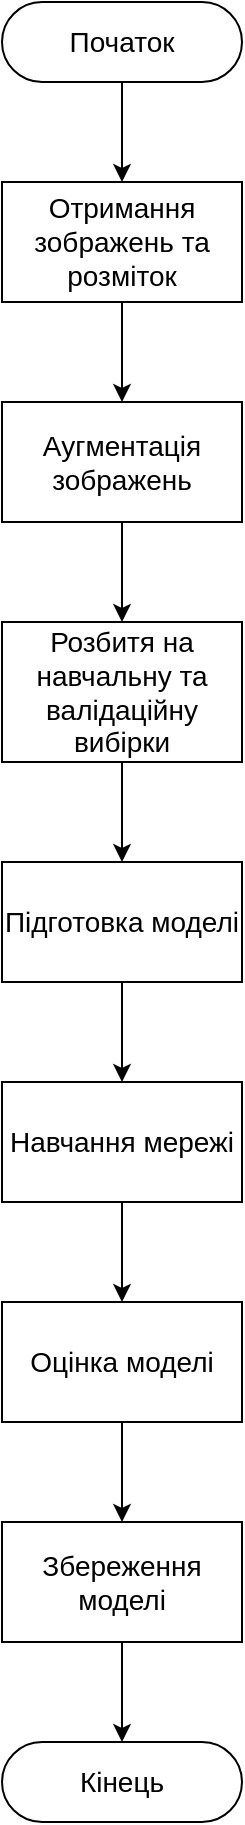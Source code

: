 <mxfile version="24.4.10" type="google">
  <diagram name="Страница — 1" id="Hvq80VNMqJig34xqhuac">
    <mxGraphModel grid="1" page="1" gridSize="10" guides="1" tooltips="1" connect="1" arrows="1" fold="1" pageScale="1" pageWidth="827" pageHeight="1169" math="0" shadow="0">
      <root>
        <mxCell id="0" />
        <mxCell id="1" parent="0" />
        <mxCell id="qG3oPIJo5Xr3DXwwWbxI-10" style="edgeStyle=orthogonalEdgeStyle;rounded=0;orthogonalLoop=1;jettySize=auto;html=1;entryX=0.5;entryY=0;entryDx=0;entryDy=0;" edge="1" parent="1" source="qG3oPIJo5Xr3DXwwWbxI-1" target="qG3oPIJo5Xr3DXwwWbxI-2">
          <mxGeometry relative="1" as="geometry" />
        </mxCell>
        <mxCell id="qG3oPIJo5Xr3DXwwWbxI-1" value="&lt;font style=&quot;font-size: 14px;&quot;&gt;Початок&lt;/font&gt;" style="rounded=1;whiteSpace=wrap;html=1;arcSize=50;" vertex="1" parent="1">
          <mxGeometry x="340" y="60" width="120" height="40" as="geometry" />
        </mxCell>
        <mxCell id="qG3oPIJo5Xr3DXwwWbxI-11" style="edgeStyle=orthogonalEdgeStyle;rounded=0;orthogonalLoop=1;jettySize=auto;html=1;entryX=0.5;entryY=0;entryDx=0;entryDy=0;" edge="1" parent="1" source="qG3oPIJo5Xr3DXwwWbxI-2" target="qG3oPIJo5Xr3DXwwWbxI-3">
          <mxGeometry relative="1" as="geometry" />
        </mxCell>
        <mxCell id="qG3oPIJo5Xr3DXwwWbxI-2" value="&lt;font style=&quot;font-size: 14px;&quot;&gt;Отримання зображень та розміток&lt;/font&gt;" style="rounded=0;whiteSpace=wrap;html=1;" vertex="1" parent="1">
          <mxGeometry x="340" y="150" width="120" height="60" as="geometry" />
        </mxCell>
        <mxCell id="qG3oPIJo5Xr3DXwwWbxI-12" style="edgeStyle=orthogonalEdgeStyle;rounded=0;orthogonalLoop=1;jettySize=auto;html=1;" edge="1" parent="1" source="qG3oPIJo5Xr3DXwwWbxI-3" target="qG3oPIJo5Xr3DXwwWbxI-4">
          <mxGeometry relative="1" as="geometry" />
        </mxCell>
        <mxCell id="qG3oPIJo5Xr3DXwwWbxI-3" value="&lt;font style=&quot;font-size: 14px;&quot;&gt;Аугментація зображень&lt;/font&gt;" style="rounded=0;whiteSpace=wrap;html=1;" vertex="1" parent="1">
          <mxGeometry x="340" y="260" width="120" height="60" as="geometry" />
        </mxCell>
        <mxCell id="qG3oPIJo5Xr3DXwwWbxI-13" style="edgeStyle=orthogonalEdgeStyle;rounded=0;orthogonalLoop=1;jettySize=auto;html=1;entryX=0.5;entryY=0;entryDx=0;entryDy=0;" edge="1" parent="1" source="qG3oPIJo5Xr3DXwwWbxI-4" target="qG3oPIJo5Xr3DXwwWbxI-5">
          <mxGeometry relative="1" as="geometry" />
        </mxCell>
        <mxCell id="qG3oPIJo5Xr3DXwwWbxI-4" value="&lt;font style=&quot;font-size: 14px;&quot;&gt;Розбитя на навчальну та валідаційну вибірки&lt;/font&gt;" style="rounded=0;whiteSpace=wrap;html=1;" vertex="1" parent="1">
          <mxGeometry x="340" y="370" width="120" height="70" as="geometry" />
        </mxCell>
        <mxCell id="qG3oPIJo5Xr3DXwwWbxI-14" style="edgeStyle=orthogonalEdgeStyle;rounded=0;orthogonalLoop=1;jettySize=auto;html=1;entryX=0.5;entryY=0;entryDx=0;entryDy=0;" edge="1" parent="1" source="qG3oPIJo5Xr3DXwwWbxI-5" target="qG3oPIJo5Xr3DXwwWbxI-6">
          <mxGeometry relative="1" as="geometry" />
        </mxCell>
        <mxCell id="qG3oPIJo5Xr3DXwwWbxI-5" value="&lt;font style=&quot;font-size: 14px;&quot;&gt;Підготовка моделі&lt;/font&gt;" style="rounded=0;whiteSpace=wrap;html=1;" vertex="1" parent="1">
          <mxGeometry x="340" y="490" width="120" height="60" as="geometry" />
        </mxCell>
        <mxCell id="qG3oPIJo5Xr3DXwwWbxI-15" style="edgeStyle=orthogonalEdgeStyle;rounded=0;orthogonalLoop=1;jettySize=auto;html=1;entryX=0.5;entryY=0;entryDx=0;entryDy=0;" edge="1" parent="1" source="qG3oPIJo5Xr3DXwwWbxI-6" target="qG3oPIJo5Xr3DXwwWbxI-7">
          <mxGeometry relative="1" as="geometry" />
        </mxCell>
        <mxCell id="qG3oPIJo5Xr3DXwwWbxI-6" value="&lt;font style=&quot;font-size: 14px;&quot;&gt;Навчання мережі&lt;/font&gt;" style="rounded=0;whiteSpace=wrap;html=1;" vertex="1" parent="1">
          <mxGeometry x="340" y="600" width="120" height="60" as="geometry" />
        </mxCell>
        <mxCell id="qG3oPIJo5Xr3DXwwWbxI-16" style="edgeStyle=orthogonalEdgeStyle;rounded=0;orthogonalLoop=1;jettySize=auto;html=1;entryX=0.5;entryY=0;entryDx=0;entryDy=0;" edge="1" parent="1" source="qG3oPIJo5Xr3DXwwWbxI-7" target="qG3oPIJo5Xr3DXwwWbxI-8">
          <mxGeometry relative="1" as="geometry" />
        </mxCell>
        <mxCell id="qG3oPIJo5Xr3DXwwWbxI-7" value="&lt;font style=&quot;font-size: 14px;&quot;&gt;Оцінка моделі&lt;/font&gt;&lt;span style=&quot;color: rgba(0, 0, 0, 0); font-family: monospace; font-size: 0px; text-align: start; text-wrap: nowrap;&quot;&gt;%3CmxGraphModel%3E%3Croot%3E%3CmxCell%20id%3D%220%22%2F%3E%3CmxCell%20id%3D%221%22%20parent%3D%220%22%2F%3E%3CmxCell%20id%3D%222%22%20value%3D%22%26lt%3Bfont%20style%3D%26quot%3Bfont-size%3A%2014px%3B%26quot%3B%26gt%3B%D0%9E%D1%82%D1%80%D0%B8%D0%BC%D0%B0%D0%BD%D0%BD%D1%8F%20%D0%B7%D0%BE%D0%B1%D1%80%D0%B0%D0%B6%D0%B5%D0%BD%D1%8C%20%D1%82%D0%B0%20%D1%80%D0%BE%D0%B7%D0%BC%D1%96%D1%82%D0%BE%D0%BA%26lt%3B%2Ffont%26gt%3B%22%20style%3D%22rounded%3D0%3BwhiteSpace%3Dwrap%3Bhtml%3D1%3B%22%20vertex%3D%221%22%20parent%3D%221%22%3E%3CmxGeometry%20x%3D%22340%22%20y%3D%22490%22%20width%3D%22120%22%20height%3D%2260%22%20as%3D%22geometry%22%2F%3E%3C%2FmxCell%3E%3C%2Froot%3E%3C%2FmxGraphModel%3E&lt;/span&gt;" style="rounded=0;whiteSpace=wrap;html=1;" vertex="1" parent="1">
          <mxGeometry x="340" y="710" width="120" height="60" as="geometry" />
        </mxCell>
        <mxCell id="qG3oPIJo5Xr3DXwwWbxI-17" style="edgeStyle=orthogonalEdgeStyle;rounded=0;orthogonalLoop=1;jettySize=auto;html=1;entryX=0.5;entryY=0;entryDx=0;entryDy=0;" edge="1" parent="1" source="qG3oPIJo5Xr3DXwwWbxI-8" target="qG3oPIJo5Xr3DXwwWbxI-9">
          <mxGeometry relative="1" as="geometry" />
        </mxCell>
        <mxCell id="qG3oPIJo5Xr3DXwwWbxI-8" value="&lt;font style=&quot;font-size: 14px;&quot;&gt;Збереження моделі&lt;/font&gt;" style="rounded=0;whiteSpace=wrap;html=1;" vertex="1" parent="1">
          <mxGeometry x="340" y="820" width="120" height="60" as="geometry" />
        </mxCell>
        <mxCell id="qG3oPIJo5Xr3DXwwWbxI-9" value="&lt;font style=&quot;font-size: 14px;&quot;&gt;Кінець&lt;/font&gt;" style="rounded=1;whiteSpace=wrap;html=1;arcSize=50;" vertex="1" parent="1">
          <mxGeometry x="340" y="930" width="120" height="40" as="geometry" />
        </mxCell>
      </root>
    </mxGraphModel>
  </diagram>
</mxfile>
